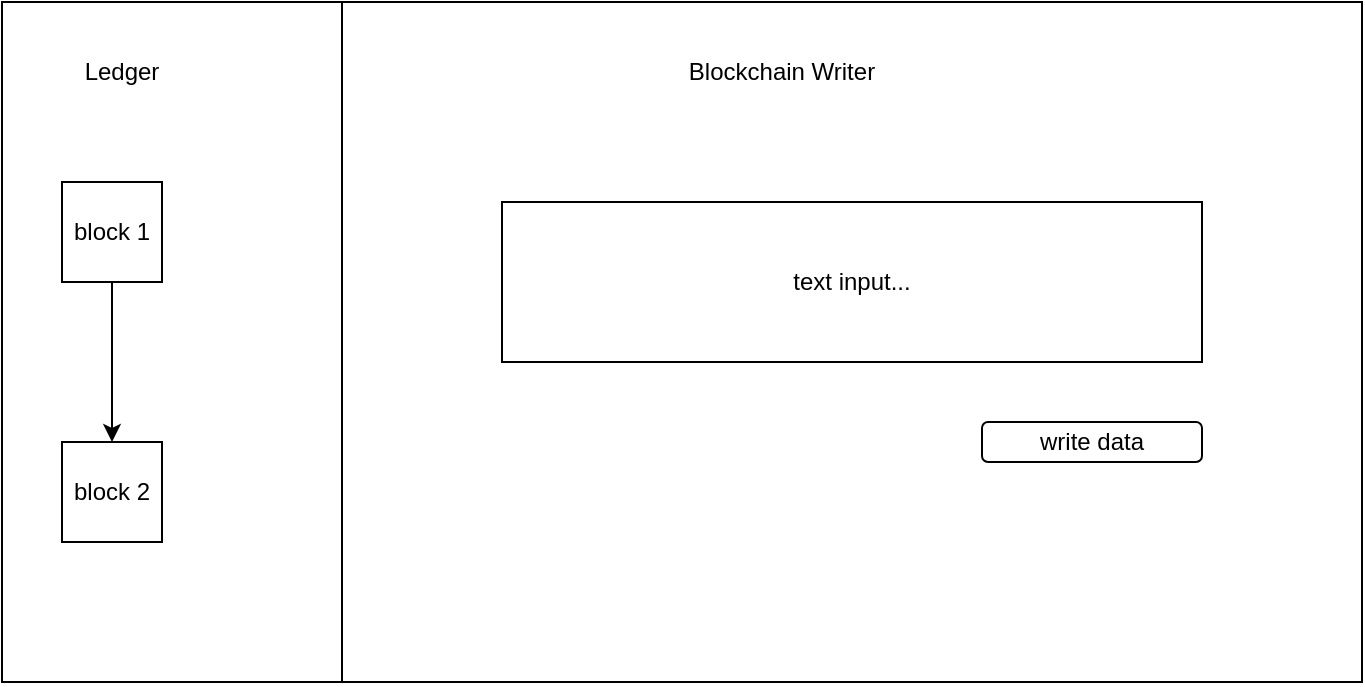 <mxfile version="21.5.0" type="device">
  <diagram name="Page-1" id="so8Qr2VUq4w6j5YNHnDN">
    <mxGraphModel dx="1434" dy="796" grid="1" gridSize="10" guides="1" tooltips="1" connect="1" arrows="1" fold="1" page="1" pageScale="1" pageWidth="827" pageHeight="1169" math="0" shadow="0">
      <root>
        <mxCell id="0" />
        <mxCell id="1" parent="0" />
        <mxCell id="eTCodFbIycPJilnMIBV6-1" value="" style="rounded=0;whiteSpace=wrap;html=1;" vertex="1" parent="1">
          <mxGeometry x="60" y="230" width="680" height="340" as="geometry" />
        </mxCell>
        <mxCell id="eTCodFbIycPJilnMIBV6-2" value="Blockchain Writer" style="text;html=1;strokeColor=none;fillColor=none;align=center;verticalAlign=middle;whiteSpace=wrap;rounded=0;" vertex="1" parent="1">
          <mxGeometry x="350" y="250" width="200" height="30" as="geometry" />
        </mxCell>
        <mxCell id="eTCodFbIycPJilnMIBV6-3" value="" style="endArrow=none;html=1;rounded=0;exitX=0.25;exitY=1;exitDx=0;exitDy=0;entryX=0.25;entryY=0;entryDx=0;entryDy=0;" edge="1" parent="1" source="eTCodFbIycPJilnMIBV6-1" target="eTCodFbIycPJilnMIBV6-1">
          <mxGeometry width="50" height="50" relative="1" as="geometry">
            <mxPoint x="230" y="250" as="sourcePoint" />
            <mxPoint x="280" y="200" as="targetPoint" />
          </mxGeometry>
        </mxCell>
        <mxCell id="eTCodFbIycPJilnMIBV6-4" value="Ledger" style="text;html=1;strokeColor=none;fillColor=none;align=center;verticalAlign=middle;whiteSpace=wrap;rounded=0;" vertex="1" parent="1">
          <mxGeometry x="90" y="250" width="60" height="30" as="geometry" />
        </mxCell>
        <mxCell id="eTCodFbIycPJilnMIBV6-7" value="" style="edgeStyle=orthogonalEdgeStyle;rounded=0;orthogonalLoop=1;jettySize=auto;html=1;" edge="1" parent="1" source="eTCodFbIycPJilnMIBV6-5" target="eTCodFbIycPJilnMIBV6-6">
          <mxGeometry relative="1" as="geometry" />
        </mxCell>
        <mxCell id="eTCodFbIycPJilnMIBV6-5" value="block 1" style="whiteSpace=wrap;html=1;aspect=fixed;" vertex="1" parent="1">
          <mxGeometry x="90" y="320" width="50" height="50" as="geometry" />
        </mxCell>
        <mxCell id="eTCodFbIycPJilnMIBV6-6" value="block 2" style="whiteSpace=wrap;html=1;aspect=fixed;" vertex="1" parent="1">
          <mxGeometry x="90" y="450" width="50" height="50" as="geometry" />
        </mxCell>
        <mxCell id="eTCodFbIycPJilnMIBV6-8" value="text input..." style="rounded=0;whiteSpace=wrap;html=1;" vertex="1" parent="1">
          <mxGeometry x="310" y="330" width="350" height="80" as="geometry" />
        </mxCell>
        <mxCell id="eTCodFbIycPJilnMIBV6-10" value="write data" style="rounded=1;whiteSpace=wrap;html=1;" vertex="1" parent="1">
          <mxGeometry x="550" y="440" width="110" height="20" as="geometry" />
        </mxCell>
      </root>
    </mxGraphModel>
  </diagram>
</mxfile>
